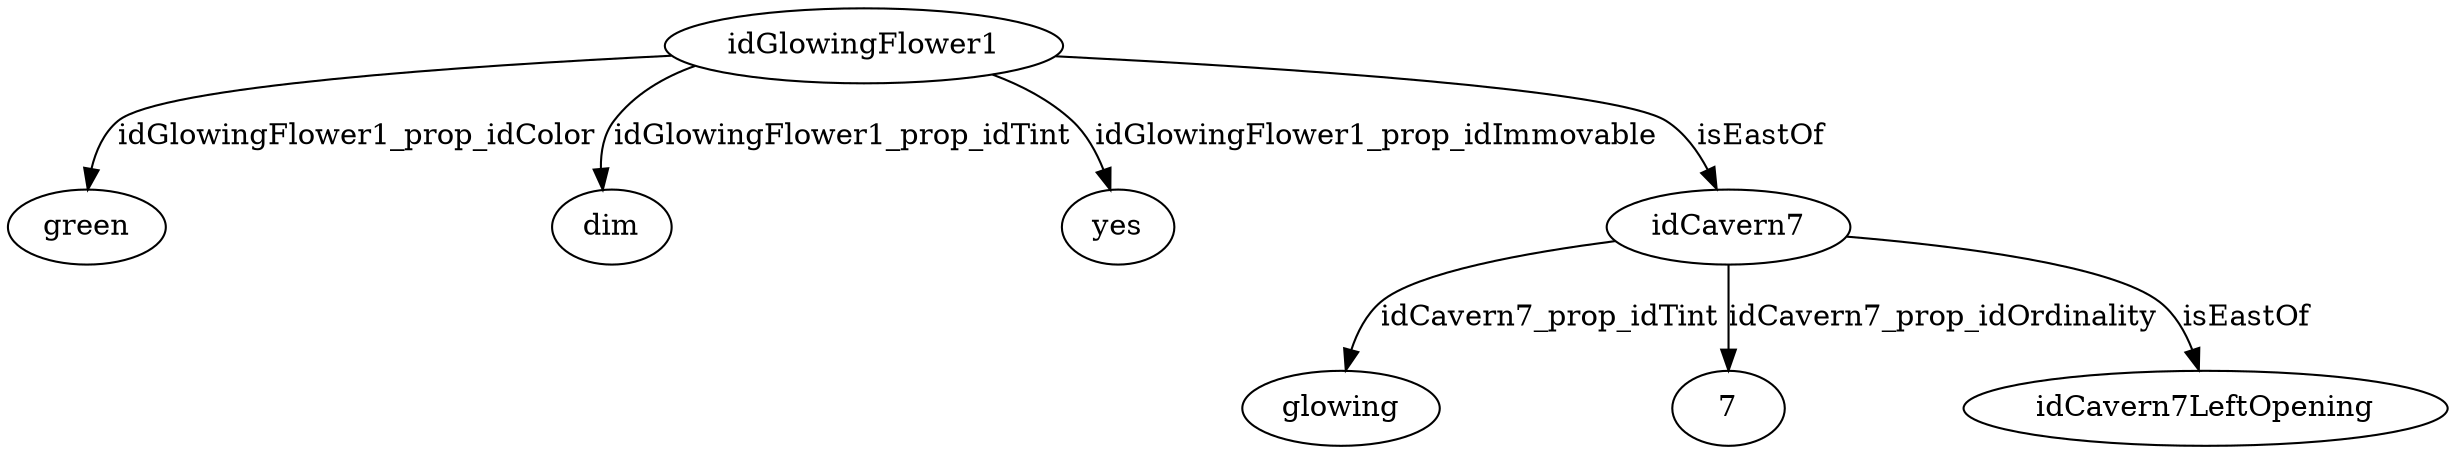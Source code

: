 strict digraph  {
idGlowingFlower1 [node_type=entity_node, root=root];
green;
dim;
yes;
idCavern7;
glowing;
7;
idCavern7LeftOpening;
idGlowingFlower1 -> green  [edge_type=property, label=idGlowingFlower1_prop_idColor];
idGlowingFlower1 -> dim  [edge_type=property, label=idGlowingFlower1_prop_idTint];
idGlowingFlower1 -> yes  [edge_type=property, label=idGlowingFlower1_prop_idImmovable];
idGlowingFlower1 -> idCavern7  [edge_type=relationship, label=isEastOf];
idCavern7 -> glowing  [edge_type=property, label=idCavern7_prop_idTint];
idCavern7 -> 7  [edge_type=property, label=idCavern7_prop_idOrdinality];
idCavern7 -> idCavern7LeftOpening  [edge_type=relationship, label=isEastOf];
}
